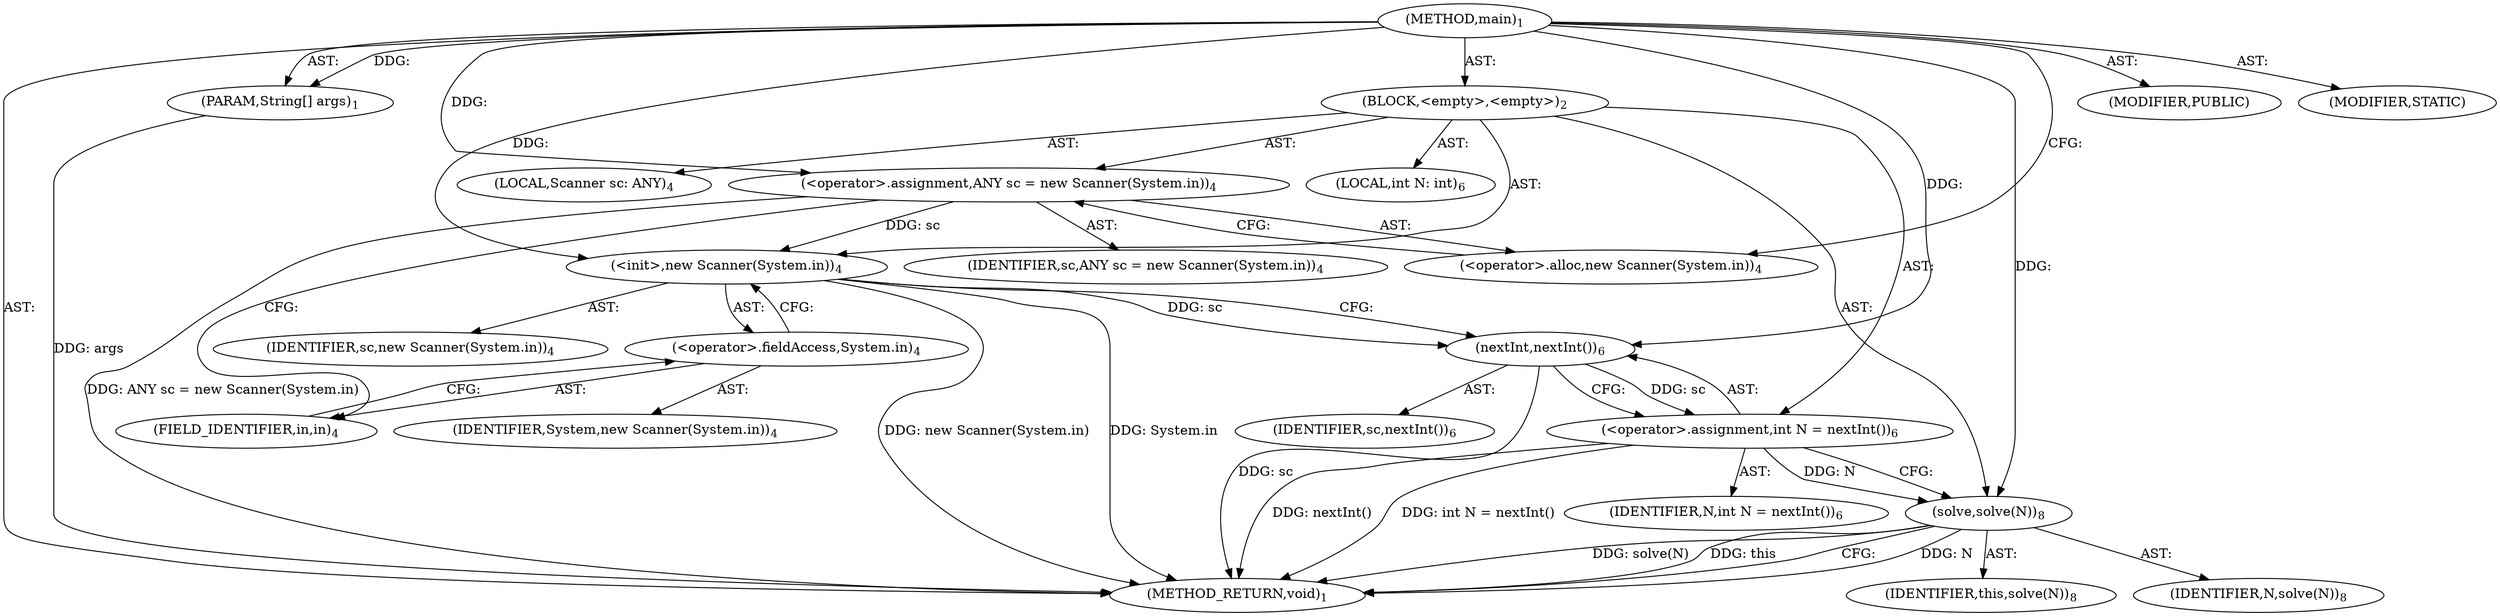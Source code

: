 digraph "main" {  
"19" [label = <(METHOD,main)<SUB>1</SUB>> ]
"20" [label = <(PARAM,String[] args)<SUB>1</SUB>> ]
"21" [label = <(BLOCK,&lt;empty&gt;,&lt;empty&gt;)<SUB>2</SUB>> ]
"4" [label = <(LOCAL,Scanner sc: ANY)<SUB>4</SUB>> ]
"22" [label = <(&lt;operator&gt;.assignment,ANY sc = new Scanner(System.in))<SUB>4</SUB>> ]
"23" [label = <(IDENTIFIER,sc,ANY sc = new Scanner(System.in))<SUB>4</SUB>> ]
"24" [label = <(&lt;operator&gt;.alloc,new Scanner(System.in))<SUB>4</SUB>> ]
"25" [label = <(&lt;init&gt;,new Scanner(System.in))<SUB>4</SUB>> ]
"3" [label = <(IDENTIFIER,sc,new Scanner(System.in))<SUB>4</SUB>> ]
"26" [label = <(&lt;operator&gt;.fieldAccess,System.in)<SUB>4</SUB>> ]
"27" [label = <(IDENTIFIER,System,new Scanner(System.in))<SUB>4</SUB>> ]
"28" [label = <(FIELD_IDENTIFIER,in,in)<SUB>4</SUB>> ]
"29" [label = <(LOCAL,int N: int)<SUB>6</SUB>> ]
"30" [label = <(&lt;operator&gt;.assignment,int N = nextInt())<SUB>6</SUB>> ]
"31" [label = <(IDENTIFIER,N,int N = nextInt())<SUB>6</SUB>> ]
"32" [label = <(nextInt,nextInt())<SUB>6</SUB>> ]
"33" [label = <(IDENTIFIER,sc,nextInt())<SUB>6</SUB>> ]
"34" [label = <(solve,solve(N))<SUB>8</SUB>> ]
"35" [label = <(IDENTIFIER,this,solve(N))<SUB>8</SUB>> ]
"36" [label = <(IDENTIFIER,N,solve(N))<SUB>8</SUB>> ]
"37" [label = <(MODIFIER,PUBLIC)> ]
"38" [label = <(MODIFIER,STATIC)> ]
"39" [label = <(METHOD_RETURN,void)<SUB>1</SUB>> ]
  "19" -> "20"  [ label = "AST: "] 
  "19" -> "21"  [ label = "AST: "] 
  "19" -> "37"  [ label = "AST: "] 
  "19" -> "38"  [ label = "AST: "] 
  "19" -> "39"  [ label = "AST: "] 
  "21" -> "4"  [ label = "AST: "] 
  "21" -> "22"  [ label = "AST: "] 
  "21" -> "25"  [ label = "AST: "] 
  "21" -> "29"  [ label = "AST: "] 
  "21" -> "30"  [ label = "AST: "] 
  "21" -> "34"  [ label = "AST: "] 
  "22" -> "23"  [ label = "AST: "] 
  "22" -> "24"  [ label = "AST: "] 
  "25" -> "3"  [ label = "AST: "] 
  "25" -> "26"  [ label = "AST: "] 
  "26" -> "27"  [ label = "AST: "] 
  "26" -> "28"  [ label = "AST: "] 
  "30" -> "31"  [ label = "AST: "] 
  "30" -> "32"  [ label = "AST: "] 
  "32" -> "33"  [ label = "AST: "] 
  "34" -> "35"  [ label = "AST: "] 
  "34" -> "36"  [ label = "AST: "] 
  "22" -> "28"  [ label = "CFG: "] 
  "25" -> "32"  [ label = "CFG: "] 
  "30" -> "34"  [ label = "CFG: "] 
  "34" -> "39"  [ label = "CFG: "] 
  "24" -> "22"  [ label = "CFG: "] 
  "26" -> "25"  [ label = "CFG: "] 
  "32" -> "30"  [ label = "CFG: "] 
  "28" -> "26"  [ label = "CFG: "] 
  "19" -> "24"  [ label = "CFG: "] 
  "20" -> "39"  [ label = "DDG: args"] 
  "22" -> "39"  [ label = "DDG: ANY sc = new Scanner(System.in)"] 
  "25" -> "39"  [ label = "DDG: System.in"] 
  "25" -> "39"  [ label = "DDG: new Scanner(System.in)"] 
  "32" -> "39"  [ label = "DDG: sc"] 
  "30" -> "39"  [ label = "DDG: nextInt()"] 
  "30" -> "39"  [ label = "DDG: int N = nextInt()"] 
  "34" -> "39"  [ label = "DDG: N"] 
  "34" -> "39"  [ label = "DDG: solve(N)"] 
  "34" -> "39"  [ label = "DDG: this"] 
  "19" -> "20"  [ label = "DDG: "] 
  "19" -> "22"  [ label = "DDG: "] 
  "32" -> "30"  [ label = "DDG: sc"] 
  "22" -> "25"  [ label = "DDG: sc"] 
  "19" -> "25"  [ label = "DDG: "] 
  "19" -> "34"  [ label = "DDG: "] 
  "30" -> "34"  [ label = "DDG: N"] 
  "25" -> "32"  [ label = "DDG: sc"] 
  "19" -> "32"  [ label = "DDG: "] 
}
